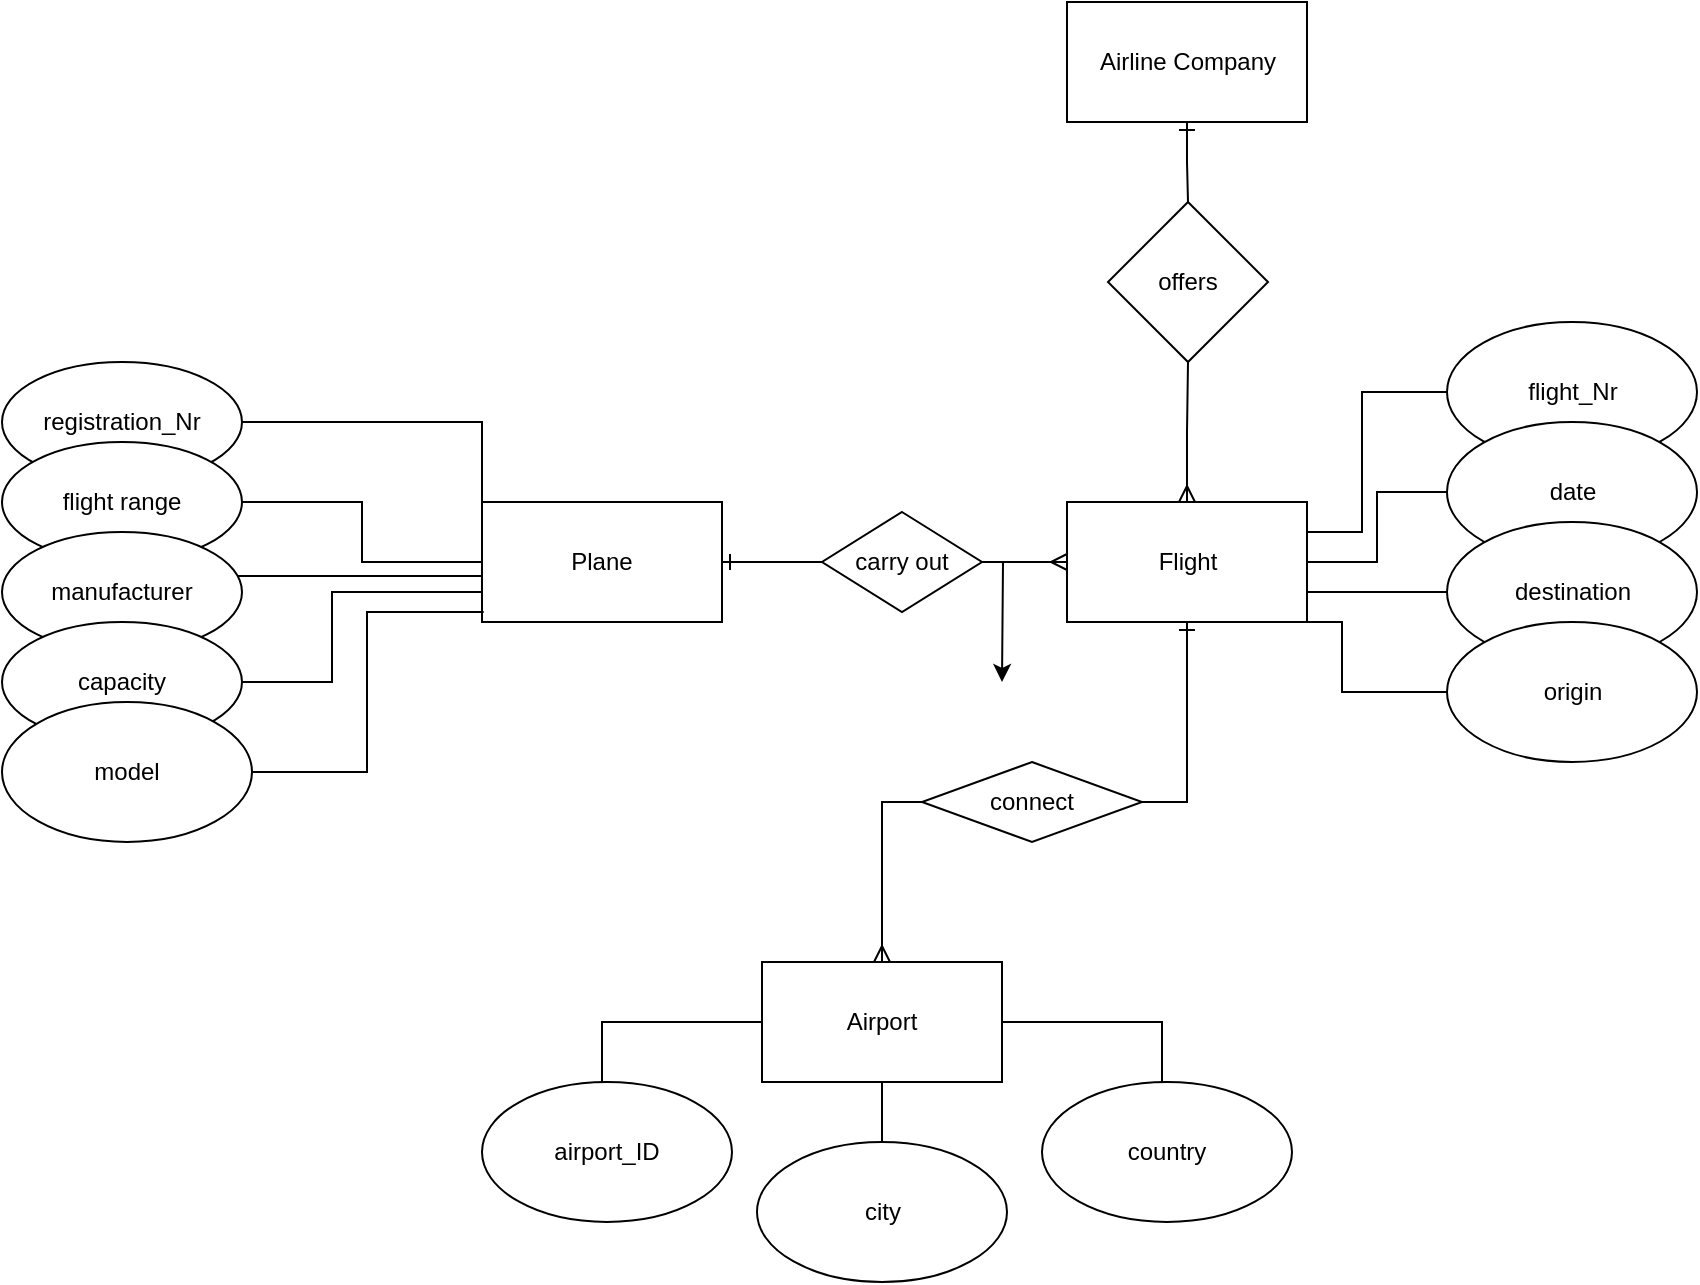 <mxfile version="13.6.2" type="device"><diagram id="j7d1q9E_3sAm_9aPY-Yy" name="Page-1"><mxGraphModel dx="2153" dy="839" grid="1" gridSize="10" guides="1" tooltips="1" connect="1" arrows="1" fold="1" page="1" pageScale="1" pageWidth="827" pageHeight="1169" math="0" shadow="0"><root><mxCell id="0"/><mxCell id="1" parent="0"/><mxCell id="zbGQ4UJqEuLwTPS9bFje-53" style="edgeStyle=orthogonalEdgeStyle;rounded=0;orthogonalLoop=1;jettySize=auto;html=1;entryX=0;entryY=0.5;entryDx=0;entryDy=0;startArrow=ERone;startFill=0;endArrow=none;endFill=0;" parent="1" source="zbGQ4UJqEuLwTPS9bFje-1" target="zbGQ4UJqEuLwTPS9bFje-4" edge="1"><mxGeometry relative="1" as="geometry"/></mxCell><mxCell id="zbGQ4UJqEuLwTPS9bFje-1" value="Plane" style="rounded=0;whiteSpace=wrap;html=1;" parent="1" vertex="1"><mxGeometry x="30" y="1030" width="120" height="60" as="geometry"/></mxCell><mxCell id="zbGQ4UJqEuLwTPS9bFje-55" style="edgeStyle=orthogonalEdgeStyle;rounded=0;orthogonalLoop=1;jettySize=auto;html=1;entryX=1;entryY=0.5;entryDx=0;entryDy=0;startArrow=ERmany;startFill=0;endArrow=none;endFill=0;" parent="1" source="zbGQ4UJqEuLwTPS9bFje-2" target="zbGQ4UJqEuLwTPS9bFje-4" edge="1"><mxGeometry relative="1" as="geometry"/></mxCell><mxCell id="zbGQ4UJqEuLwTPS9bFje-58" style="edgeStyle=orthogonalEdgeStyle;rounded=0;orthogonalLoop=1;jettySize=auto;html=1;entryX=1;entryY=0.5;entryDx=0;entryDy=0;startArrow=ERone;startFill=0;endArrow=none;endFill=0;" parent="1" source="zbGQ4UJqEuLwTPS9bFje-2" target="zbGQ4UJqEuLwTPS9bFje-7" edge="1"><mxGeometry relative="1" as="geometry"/></mxCell><mxCell id="zbGQ4UJqEuLwTPS9bFje-63" style="edgeStyle=orthogonalEdgeStyle;rounded=0;orthogonalLoop=1;jettySize=auto;html=1;entryX=0.5;entryY=1;entryDx=0;entryDy=0;startArrow=ERmany;startFill=0;endArrow=none;endFill=0;" parent="1" source="zbGQ4UJqEuLwTPS9bFje-2" target="zbGQ4UJqEuLwTPS9bFje-60" edge="1"><mxGeometry relative="1" as="geometry"/></mxCell><mxCell id="rCRpew1Nj3DaMPBvTC04-1" style="edgeStyle=orthogonalEdgeStyle;rounded=0;orthogonalLoop=1;jettySize=auto;html=1;" edge="1" parent="1" source="zbGQ4UJqEuLwTPS9bFje-2"><mxGeometry relative="1" as="geometry"><mxPoint x="290" y="1120" as="targetPoint"/></mxGeometry></mxCell><mxCell id="zbGQ4UJqEuLwTPS9bFje-2" value="Flight" style="rounded=0;whiteSpace=wrap;html=1;" parent="1" vertex="1"><mxGeometry x="322.5" y="1030" width="120" height="60" as="geometry"/></mxCell><mxCell id="zbGQ4UJqEuLwTPS9bFje-59" style="edgeStyle=orthogonalEdgeStyle;rounded=0;orthogonalLoop=1;jettySize=auto;html=1;entryX=0;entryY=0.5;entryDx=0;entryDy=0;startArrow=ERmany;startFill=0;endArrow=none;endFill=0;" parent="1" source="zbGQ4UJqEuLwTPS9bFje-3" target="zbGQ4UJqEuLwTPS9bFje-7" edge="1"><mxGeometry relative="1" as="geometry"/></mxCell><mxCell id="zbGQ4UJqEuLwTPS9bFje-3" value="Airport" style="rounded=0;whiteSpace=wrap;html=1;" parent="1" vertex="1"><mxGeometry x="170" y="1260" width="120" height="60" as="geometry"/></mxCell><mxCell id="zbGQ4UJqEuLwTPS9bFje-4" value="carry out" style="rhombus;whiteSpace=wrap;html=1;" parent="1" vertex="1"><mxGeometry x="200" y="1035" width="80" height="50" as="geometry"/></mxCell><mxCell id="zbGQ4UJqEuLwTPS9bFje-52" style="edgeStyle=orthogonalEdgeStyle;rounded=0;orthogonalLoop=1;jettySize=auto;html=1;entryX=0;entryY=0;entryDx=0;entryDy=0;startArrow=none;startFill=0;endArrow=none;endFill=0;" parent="1" source="zbGQ4UJqEuLwTPS9bFje-5" target="zbGQ4UJqEuLwTPS9bFje-1" edge="1"><mxGeometry relative="1" as="geometry"/></mxCell><mxCell id="zbGQ4UJqEuLwTPS9bFje-5" value="registration_Nr" style="ellipse;whiteSpace=wrap;html=1;" parent="1" vertex="1"><mxGeometry x="-210" y="960" width="120" height="60" as="geometry"/></mxCell><mxCell id="zbGQ4UJqEuLwTPS9bFje-7" value="connect" style="rhombus;whiteSpace=wrap;html=1;" parent="1" vertex="1"><mxGeometry x="250" y="1160" width="110" height="40" as="geometry"/></mxCell><mxCell id="zbGQ4UJqEuLwTPS9bFje-51" style="edgeStyle=orthogonalEdgeStyle;rounded=0;orthogonalLoop=1;jettySize=auto;html=1;startArrow=none;startFill=0;endArrow=none;endFill=0;entryX=0;entryY=0.5;entryDx=0;entryDy=0;" parent="1" source="zbGQ4UJqEuLwTPS9bFje-8" target="zbGQ4UJqEuLwTPS9bFje-1" edge="1"><mxGeometry relative="1" as="geometry"><mxPoint x="25" y="1060" as="targetPoint"/></mxGeometry></mxCell><mxCell id="zbGQ4UJqEuLwTPS9bFje-8" value="flight range" style="ellipse;whiteSpace=wrap;html=1;" parent="1" vertex="1"><mxGeometry x="-210" y="1000" width="120" height="60" as="geometry"/></mxCell><mxCell id="zbGQ4UJqEuLwTPS9bFje-50" style="edgeStyle=orthogonalEdgeStyle;rounded=0;orthogonalLoop=1;jettySize=auto;html=1;startArrow=none;startFill=0;endArrow=none;endFill=0;" parent="1" source="zbGQ4UJqEuLwTPS9bFje-9" edge="1"><mxGeometry relative="1" as="geometry"><mxPoint x="30" y="1060" as="targetPoint"/><Array as="points"><mxPoint x="-65" y="1067"/><mxPoint x="-65" y="1067"/></Array></mxGeometry></mxCell><mxCell id="zbGQ4UJqEuLwTPS9bFje-9" value="manufacturer" style="ellipse;whiteSpace=wrap;html=1;" parent="1" vertex="1"><mxGeometry x="-210" y="1045" width="120" height="60" as="geometry"/></mxCell><mxCell id="zbGQ4UJqEuLwTPS9bFje-49" style="edgeStyle=orthogonalEdgeStyle;rounded=0;orthogonalLoop=1;jettySize=auto;html=1;entryX=0;entryY=0.75;entryDx=0;entryDy=0;startArrow=none;startFill=0;endArrow=none;endFill=0;" parent="1" source="zbGQ4UJqEuLwTPS9bFje-10" target="zbGQ4UJqEuLwTPS9bFje-1" edge="1"><mxGeometry relative="1" as="geometry"><Array as="points"><mxPoint x="-45" y="1120"/><mxPoint x="-45" y="1075"/></Array></mxGeometry></mxCell><mxCell id="zbGQ4UJqEuLwTPS9bFje-10" value="capacity" style="ellipse;whiteSpace=wrap;html=1;" parent="1" vertex="1"><mxGeometry x="-210" y="1090" width="120" height="60" as="geometry"/></mxCell><mxCell id="zbGQ4UJqEuLwTPS9bFje-48" style="edgeStyle=orthogonalEdgeStyle;rounded=0;orthogonalLoop=1;jettySize=auto;html=1;entryX=0.007;entryY=0.917;entryDx=0;entryDy=0;entryPerimeter=0;startArrow=none;startFill=0;endArrow=none;endFill=0;" parent="1" source="zbGQ4UJqEuLwTPS9bFje-11" target="zbGQ4UJqEuLwTPS9bFje-1" edge="1"><mxGeometry relative="1" as="geometry"/></mxCell><mxCell id="zbGQ4UJqEuLwTPS9bFje-11" value="model" style="ellipse;whiteSpace=wrap;html=1;" parent="1" vertex="1"><mxGeometry x="-210" y="1130" width="125" height="70" as="geometry"/></mxCell><mxCell id="zbGQ4UJqEuLwTPS9bFje-44" style="edgeStyle=orthogonalEdgeStyle;rounded=0;orthogonalLoop=1;jettySize=auto;html=1;entryX=1;entryY=0.25;entryDx=0;entryDy=0;startArrow=none;startFill=0;endArrow=none;endFill=0;" parent="1" source="zbGQ4UJqEuLwTPS9bFje-13" target="zbGQ4UJqEuLwTPS9bFje-2" edge="1"><mxGeometry relative="1" as="geometry"><Array as="points"><mxPoint x="470" y="975"/><mxPoint x="470" y="1045"/></Array></mxGeometry></mxCell><mxCell id="zbGQ4UJqEuLwTPS9bFje-13" value="flight_Nr" style="ellipse;whiteSpace=wrap;html=1;" parent="1" vertex="1"><mxGeometry x="512.5" y="940" width="125" height="70" as="geometry"/></mxCell><mxCell id="zbGQ4UJqEuLwTPS9bFje-43" style="edgeStyle=orthogonalEdgeStyle;rounded=0;orthogonalLoop=1;jettySize=auto;html=1;entryX=1;entryY=0.5;entryDx=0;entryDy=0;startArrow=none;startFill=0;endArrow=none;endFill=0;" parent="1" source="zbGQ4UJqEuLwTPS9bFje-14" target="zbGQ4UJqEuLwTPS9bFje-2" edge="1"><mxGeometry relative="1" as="geometry"/></mxCell><mxCell id="zbGQ4UJqEuLwTPS9bFje-14" value="date" style="ellipse;whiteSpace=wrap;html=1;" parent="1" vertex="1"><mxGeometry x="512.5" y="990" width="125" height="70" as="geometry"/></mxCell><mxCell id="zbGQ4UJqEuLwTPS9bFje-42" style="edgeStyle=orthogonalEdgeStyle;rounded=0;orthogonalLoop=1;jettySize=auto;html=1;entryX=1;entryY=0.75;entryDx=0;entryDy=0;startArrow=none;startFill=0;endArrow=none;endFill=0;" parent="1" source="zbGQ4UJqEuLwTPS9bFje-15" target="zbGQ4UJqEuLwTPS9bFje-2" edge="1"><mxGeometry relative="1" as="geometry"/></mxCell><mxCell id="zbGQ4UJqEuLwTPS9bFje-15" value="destination" style="ellipse;whiteSpace=wrap;html=1;" parent="1" vertex="1"><mxGeometry x="512.5" y="1040" width="125" height="70" as="geometry"/></mxCell><mxCell id="zbGQ4UJqEuLwTPS9bFje-41" style="edgeStyle=orthogonalEdgeStyle;rounded=0;orthogonalLoop=1;jettySize=auto;html=1;entryX=1;entryY=1;entryDx=0;entryDy=0;startArrow=none;startFill=0;endArrow=none;endFill=0;" parent="1" source="zbGQ4UJqEuLwTPS9bFje-16" target="zbGQ4UJqEuLwTPS9bFje-2" edge="1"><mxGeometry relative="1" as="geometry"><Array as="points"><mxPoint x="460" y="1125"/><mxPoint x="460" y="1090"/></Array></mxGeometry></mxCell><mxCell id="zbGQ4UJqEuLwTPS9bFje-16" value="origin" style="ellipse;whiteSpace=wrap;html=1;" parent="1" vertex="1"><mxGeometry x="512.5" y="1090" width="125" height="70" as="geometry"/></mxCell><mxCell id="zbGQ4UJqEuLwTPS9bFje-33" style="edgeStyle=orthogonalEdgeStyle;rounded=0;orthogonalLoop=1;jettySize=auto;html=1;entryX=1;entryY=0.5;entryDx=0;entryDy=0;endArrow=none;endFill=0;" parent="1" source="zbGQ4UJqEuLwTPS9bFje-19" target="zbGQ4UJqEuLwTPS9bFje-3" edge="1"><mxGeometry relative="1" as="geometry"><Array as="points"><mxPoint x="370" y="1355"/><mxPoint x="370" y="1290"/></Array></mxGeometry></mxCell><mxCell id="zbGQ4UJqEuLwTPS9bFje-19" value="country" style="ellipse;whiteSpace=wrap;html=1;" parent="1" vertex="1"><mxGeometry x="310" y="1320" width="125" height="70" as="geometry"/></mxCell><mxCell id="zbGQ4UJqEuLwTPS9bFje-34" style="edgeStyle=orthogonalEdgeStyle;rounded=0;orthogonalLoop=1;jettySize=auto;html=1;entryX=0.5;entryY=1;entryDx=0;entryDy=0;endArrow=none;endFill=0;" parent="1" source="zbGQ4UJqEuLwTPS9bFje-20" target="zbGQ4UJqEuLwTPS9bFje-3" edge="1"><mxGeometry relative="1" as="geometry"/></mxCell><mxCell id="zbGQ4UJqEuLwTPS9bFje-20" value="city" style="ellipse;whiteSpace=wrap;html=1;" parent="1" vertex="1"><mxGeometry x="167.5" y="1350" width="125" height="70" as="geometry"/></mxCell><mxCell id="zbGQ4UJqEuLwTPS9bFje-35" style="edgeStyle=orthogonalEdgeStyle;rounded=0;orthogonalLoop=1;jettySize=auto;html=1;entryX=0;entryY=0.5;entryDx=0;entryDy=0;endArrow=none;endFill=0;" parent="1" source="zbGQ4UJqEuLwTPS9bFje-21" target="zbGQ4UJqEuLwTPS9bFje-3" edge="1"><mxGeometry relative="1" as="geometry"><Array as="points"><mxPoint x="90" y="1355"/><mxPoint x="90" y="1290"/></Array></mxGeometry></mxCell><mxCell id="zbGQ4UJqEuLwTPS9bFje-21" value="airport_ID" style="ellipse;whiteSpace=wrap;html=1;" parent="1" vertex="1"><mxGeometry x="30" y="1320" width="125" height="70" as="geometry"/></mxCell><mxCell id="zbGQ4UJqEuLwTPS9bFje-61" style="edgeStyle=orthogonalEdgeStyle;rounded=0;orthogonalLoop=1;jettySize=auto;html=1;entryX=0.5;entryY=0;entryDx=0;entryDy=0;startArrow=ERone;startFill=0;endArrow=none;endFill=0;" parent="1" source="zbGQ4UJqEuLwTPS9bFje-40" target="zbGQ4UJqEuLwTPS9bFje-60" edge="1"><mxGeometry relative="1" as="geometry"/></mxCell><mxCell id="zbGQ4UJqEuLwTPS9bFje-40" value="Airline Company" style="rounded=0;whiteSpace=wrap;html=1;" parent="1" vertex="1"><mxGeometry x="322.5" y="780" width="120" height="60" as="geometry"/></mxCell><mxCell id="zbGQ4UJqEuLwTPS9bFje-60" value="offers" style="rhombus;whiteSpace=wrap;html=1;" parent="1" vertex="1"><mxGeometry x="343" y="880" width="80" height="80" as="geometry"/></mxCell></root></mxGraphModel></diagram></mxfile>